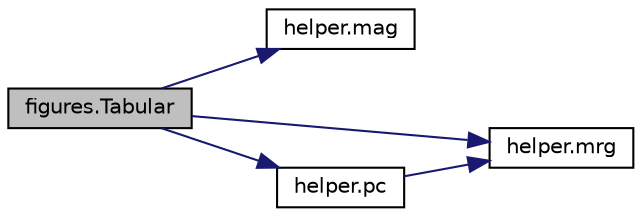digraph "figures.Tabular"
{
 // INTERACTIVE_SVG=YES
 // LATEX_PDF_SIZE
  edge [fontname="Helvetica",fontsize="10",labelfontname="Helvetica",labelfontsize="10"];
  node [fontname="Helvetica",fontsize="10",shape=record];
  rankdir="LR";
  Node1 [label="figures.Tabular",height=0.2,width=0.4,color="black", fillcolor="grey75", style="filled", fontcolor="black",tooltip=" "];
  Node1 -> Node2 [color="midnightblue",fontsize="10",style="solid",fontname="Helvetica"];
  Node2 [label="helper.mag",height=0.2,width=0.4,color="black", fillcolor="white", style="filled",URL="$namespacehelper.html#aab41deb5b495c4d4c993788bdf5c5947",tooltip=" "];
  Node1 -> Node3 [color="midnightblue",fontsize="10",style="solid",fontname="Helvetica"];
  Node3 [label="helper.mrg",height=0.2,width=0.4,color="black", fillcolor="white", style="filled",URL="$namespacehelper.html#a60d07b59d3989fec2a0b9944156184a7",tooltip=" "];
  Node1 -> Node4 [color="midnightblue",fontsize="10",style="solid",fontname="Helvetica"];
  Node4 [label="helper.pc",height=0.2,width=0.4,color="black", fillcolor="white", style="filled",URL="$namespacehelper.html#a3fd1d534ecf2a857026ff37351ada130",tooltip=" "];
  Node4 -> Node3 [color="midnightblue",fontsize="10",style="solid",fontname="Helvetica"];
}
